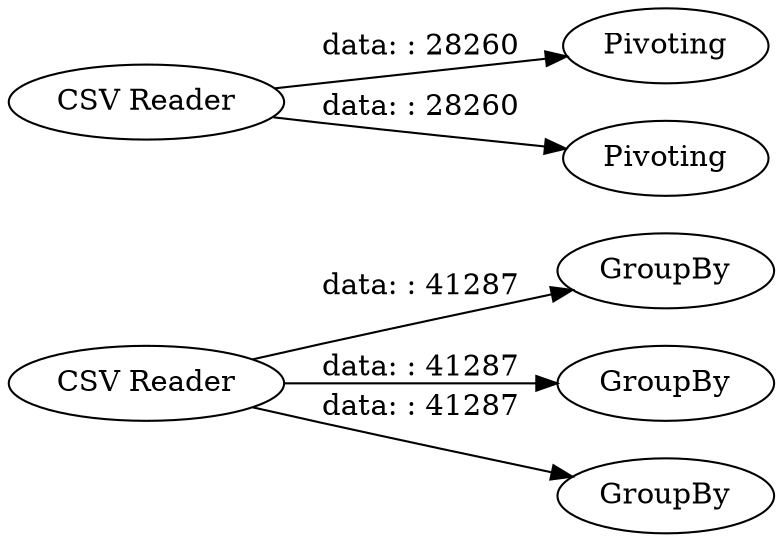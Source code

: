 digraph {
	"1596486577171605305_1" [label="CSV Reader"]
	"1596486577171605305_6" [label=Pivoting]
	"1596486577171605305_4" [label=GroupBy]
	"1596486577171605305_3" [label=GroupBy]
	"1596486577171605305_5" [label=GroupBy]
	"1596486577171605305_2" [label="CSV Reader"]
	"1596486577171605305_7" [label=Pivoting]
	"1596486577171605305_2" -> "1596486577171605305_7" [label="data: : 28260"]
	"1596486577171605305_1" -> "1596486577171605305_3" [label="data: : 41287"]
	"1596486577171605305_1" -> "1596486577171605305_5" [label="data: : 41287"]
	"1596486577171605305_2" -> "1596486577171605305_6" [label="data: : 28260"]
	"1596486577171605305_1" -> "1596486577171605305_4" [label="data: : 41287"]
	rankdir=LR
}
